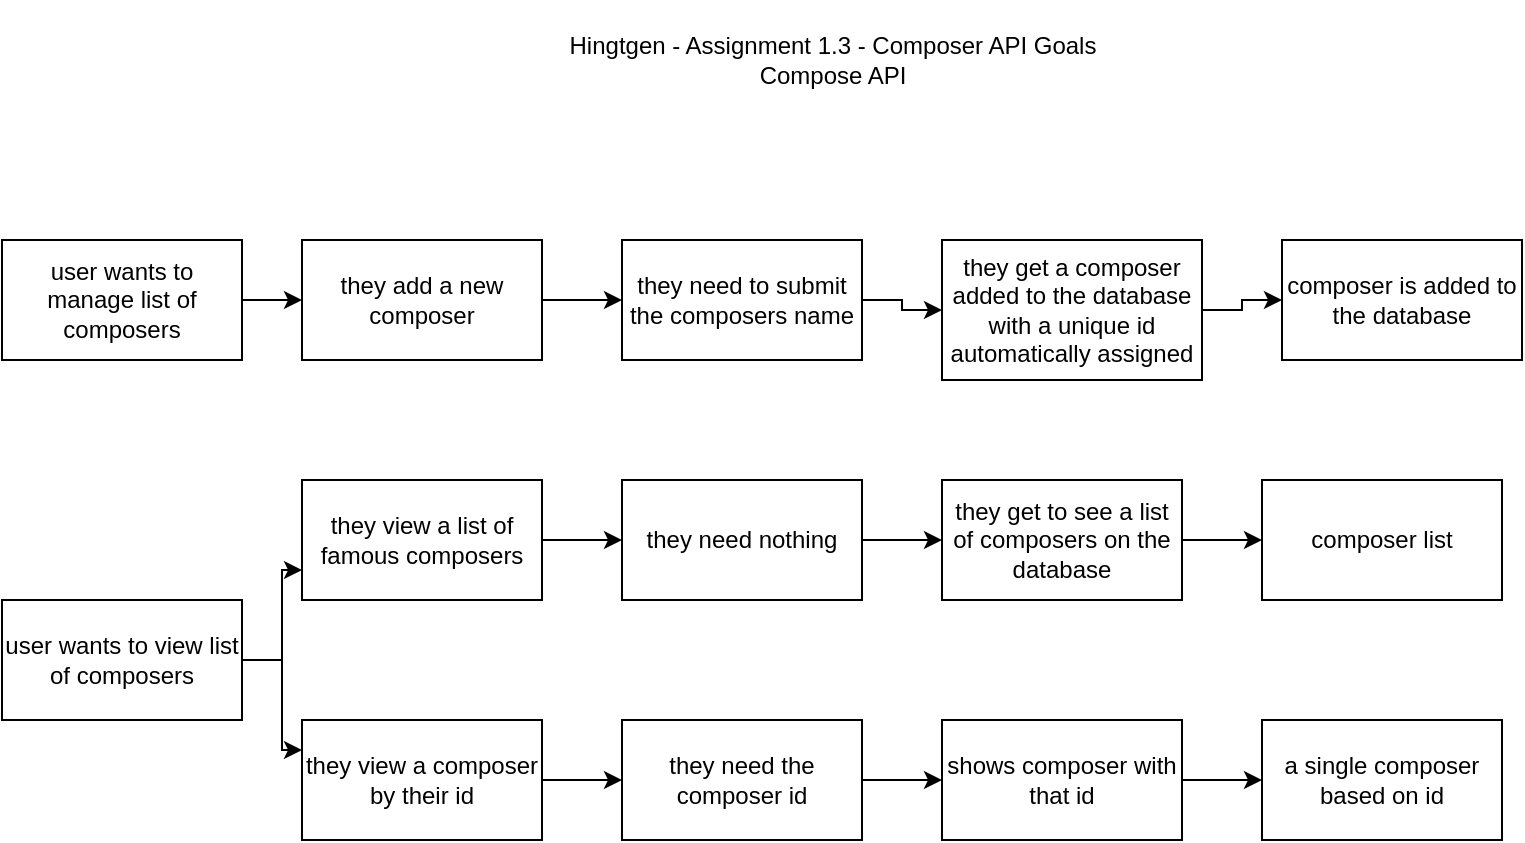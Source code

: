 <mxfile version="21.0.6" type="device"><diagram name="Page-1" id="pUYpKwE9cn90HdvjxTFX"><mxGraphModel dx="2074" dy="2228" grid="1" gridSize="10" guides="1" tooltips="1" connect="1" arrows="1" fold="1" page="1" pageScale="1" pageWidth="850" pageHeight="1100" math="0" shadow="0"><root><mxCell id="0"/><mxCell id="1" parent="0"/><mxCell id="bMNB7a2zf7wAMZQ6PjYL-1" value="Hingtgen - Assignment 1.3 - Composer API Goals&lt;br&gt;Compose API" style="text;html=1;strokeColor=none;fillColor=none;align=center;verticalAlign=middle;whiteSpace=wrap;rounded=0;" vertex="1" parent="1"><mxGeometry x="273" y="-1090" width="305" height="60" as="geometry"/></mxCell><mxCell id="bMNB7a2zf7wAMZQ6PjYL-16" style="edgeStyle=orthogonalEdgeStyle;rounded=0;orthogonalLoop=1;jettySize=auto;html=1;exitX=1;exitY=0.5;exitDx=0;exitDy=0;entryX=0;entryY=0.5;entryDx=0;entryDy=0;" edge="1" parent="1" source="bMNB7a2zf7wAMZQ6PjYL-2" target="bMNB7a2zf7wAMZQ6PjYL-8"><mxGeometry relative="1" as="geometry"/></mxCell><mxCell id="bMNB7a2zf7wAMZQ6PjYL-2" value="they view a list of famous composers" style="rounded=0;whiteSpace=wrap;html=1;" vertex="1" parent="1"><mxGeometry x="160" y="-850" width="120" height="60" as="geometry"/></mxCell><mxCell id="bMNB7a2zf7wAMZQ6PjYL-18" style="edgeStyle=orthogonalEdgeStyle;rounded=0;orthogonalLoop=1;jettySize=auto;html=1;exitX=1;exitY=0.5;exitDx=0;exitDy=0;entryX=0;entryY=0.5;entryDx=0;entryDy=0;" edge="1" parent="1" source="bMNB7a2zf7wAMZQ6PjYL-3" target="bMNB7a2zf7wAMZQ6PjYL-9"><mxGeometry relative="1" as="geometry"/></mxCell><mxCell id="bMNB7a2zf7wAMZQ6PjYL-3" value="they view a composer by their id" style="rounded=0;whiteSpace=wrap;html=1;" vertex="1" parent="1"><mxGeometry x="160" y="-730" width="120" height="60" as="geometry"/></mxCell><mxCell id="bMNB7a2zf7wAMZQ6PjYL-19" style="edgeStyle=orthogonalEdgeStyle;rounded=0;orthogonalLoop=1;jettySize=auto;html=1;exitX=1;exitY=0.5;exitDx=0;exitDy=0;entryX=0;entryY=0.5;entryDx=0;entryDy=0;" edge="1" parent="1" source="bMNB7a2zf7wAMZQ6PjYL-4" target="bMNB7a2zf7wAMZQ6PjYL-7"><mxGeometry relative="1" as="geometry"/></mxCell><mxCell id="bMNB7a2zf7wAMZQ6PjYL-4" value="they add a new composer" style="rounded=0;whiteSpace=wrap;html=1;" vertex="1" parent="1"><mxGeometry x="160" y="-970" width="120" height="60" as="geometry"/></mxCell><mxCell id="bMNB7a2zf7wAMZQ6PjYL-12" style="edgeStyle=orthogonalEdgeStyle;rounded=0;orthogonalLoop=1;jettySize=auto;html=1;exitX=1;exitY=0.5;exitDx=0;exitDy=0;entryX=0;entryY=0.5;entryDx=0;entryDy=0;" edge="1" parent="1" source="bMNB7a2zf7wAMZQ6PjYL-5" target="bMNB7a2zf7wAMZQ6PjYL-4"><mxGeometry relative="1" as="geometry"/></mxCell><mxCell id="bMNB7a2zf7wAMZQ6PjYL-5" value="user wants to manage list of composers" style="rounded=0;whiteSpace=wrap;html=1;" vertex="1" parent="1"><mxGeometry x="10" y="-970" width="120" height="60" as="geometry"/></mxCell><mxCell id="bMNB7a2zf7wAMZQ6PjYL-10" style="edgeStyle=orthogonalEdgeStyle;rounded=0;orthogonalLoop=1;jettySize=auto;html=1;entryX=0;entryY=0.75;entryDx=0;entryDy=0;" edge="1" parent="1" source="bMNB7a2zf7wAMZQ6PjYL-6" target="bMNB7a2zf7wAMZQ6PjYL-2"><mxGeometry relative="1" as="geometry"/></mxCell><mxCell id="bMNB7a2zf7wAMZQ6PjYL-11" style="edgeStyle=orthogonalEdgeStyle;rounded=0;orthogonalLoop=1;jettySize=auto;html=1;exitX=1;exitY=0.5;exitDx=0;exitDy=0;entryX=0;entryY=0.25;entryDx=0;entryDy=0;" edge="1" parent="1" source="bMNB7a2zf7wAMZQ6PjYL-6" target="bMNB7a2zf7wAMZQ6PjYL-3"><mxGeometry relative="1" as="geometry"/></mxCell><mxCell id="bMNB7a2zf7wAMZQ6PjYL-6" value="user wants to view list of composers" style="rounded=0;whiteSpace=wrap;html=1;" vertex="1" parent="1"><mxGeometry x="10" y="-790" width="120" height="60" as="geometry"/></mxCell><mxCell id="bMNB7a2zf7wAMZQ6PjYL-20" style="edgeStyle=orthogonalEdgeStyle;rounded=0;orthogonalLoop=1;jettySize=auto;html=1;entryX=0;entryY=0.5;entryDx=0;entryDy=0;" edge="1" parent="1" source="bMNB7a2zf7wAMZQ6PjYL-7" target="bMNB7a2zf7wAMZQ6PjYL-13"><mxGeometry relative="1" as="geometry"/></mxCell><mxCell id="bMNB7a2zf7wAMZQ6PjYL-7" value="they need to submit the composers name" style="rounded=0;whiteSpace=wrap;html=1;" vertex="1" parent="1"><mxGeometry x="320" y="-970" width="120" height="60" as="geometry"/></mxCell><mxCell id="bMNB7a2zf7wAMZQ6PjYL-17" style="edgeStyle=orthogonalEdgeStyle;rounded=0;orthogonalLoop=1;jettySize=auto;html=1;exitX=1;exitY=0.5;exitDx=0;exitDy=0;entryX=0;entryY=0.5;entryDx=0;entryDy=0;" edge="1" parent="1" source="bMNB7a2zf7wAMZQ6PjYL-8" target="bMNB7a2zf7wAMZQ6PjYL-14"><mxGeometry relative="1" as="geometry"/></mxCell><mxCell id="bMNB7a2zf7wAMZQ6PjYL-8" value="they need nothing" style="rounded=0;whiteSpace=wrap;html=1;" vertex="1" parent="1"><mxGeometry x="320" y="-850" width="120" height="60" as="geometry"/></mxCell><mxCell id="bMNB7a2zf7wAMZQ6PjYL-21" style="edgeStyle=orthogonalEdgeStyle;rounded=0;orthogonalLoop=1;jettySize=auto;html=1;exitX=1;exitY=0.5;exitDx=0;exitDy=0;entryX=0;entryY=0.5;entryDx=0;entryDy=0;" edge="1" parent="1" source="bMNB7a2zf7wAMZQ6PjYL-9" target="bMNB7a2zf7wAMZQ6PjYL-15"><mxGeometry relative="1" as="geometry"/></mxCell><mxCell id="bMNB7a2zf7wAMZQ6PjYL-9" value="they need the composer id" style="rounded=0;whiteSpace=wrap;html=1;" vertex="1" parent="1"><mxGeometry x="320" y="-730" width="120" height="60" as="geometry"/></mxCell><mxCell id="bMNB7a2zf7wAMZQ6PjYL-23" style="edgeStyle=orthogonalEdgeStyle;rounded=0;orthogonalLoop=1;jettySize=auto;html=1;exitX=1;exitY=0.5;exitDx=0;exitDy=0;entryX=0;entryY=0.5;entryDx=0;entryDy=0;" edge="1" parent="1" source="bMNB7a2zf7wAMZQ6PjYL-13" target="bMNB7a2zf7wAMZQ6PjYL-22"><mxGeometry relative="1" as="geometry"/></mxCell><mxCell id="bMNB7a2zf7wAMZQ6PjYL-13" value="they get a composer added to the database with a unique id automatically assigned" style="rounded=0;whiteSpace=wrap;html=1;" vertex="1" parent="1"><mxGeometry x="480" y="-970" width="130" height="70" as="geometry"/></mxCell><mxCell id="bMNB7a2zf7wAMZQ6PjYL-25" style="edgeStyle=orthogonalEdgeStyle;rounded=0;orthogonalLoop=1;jettySize=auto;html=1;exitX=1;exitY=0.5;exitDx=0;exitDy=0;entryX=0;entryY=0.5;entryDx=0;entryDy=0;" edge="1" parent="1" source="bMNB7a2zf7wAMZQ6PjYL-14" target="bMNB7a2zf7wAMZQ6PjYL-24"><mxGeometry relative="1" as="geometry"/></mxCell><mxCell id="bMNB7a2zf7wAMZQ6PjYL-14" value="they get to see a list of composers on the database" style="rounded=0;whiteSpace=wrap;html=1;" vertex="1" parent="1"><mxGeometry x="480" y="-850" width="120" height="60" as="geometry"/></mxCell><mxCell id="bMNB7a2zf7wAMZQ6PjYL-27" style="edgeStyle=orthogonalEdgeStyle;rounded=0;orthogonalLoop=1;jettySize=auto;html=1;exitX=1;exitY=0.5;exitDx=0;exitDy=0;entryX=0;entryY=0.5;entryDx=0;entryDy=0;" edge="1" parent="1" source="bMNB7a2zf7wAMZQ6PjYL-15" target="bMNB7a2zf7wAMZQ6PjYL-26"><mxGeometry relative="1" as="geometry"/></mxCell><mxCell id="bMNB7a2zf7wAMZQ6PjYL-15" value="shows composer with that id" style="rounded=0;whiteSpace=wrap;html=1;" vertex="1" parent="1"><mxGeometry x="480" y="-730" width="120" height="60" as="geometry"/></mxCell><mxCell id="bMNB7a2zf7wAMZQ6PjYL-22" value="composer is added to the database" style="rounded=0;whiteSpace=wrap;html=1;" vertex="1" parent="1"><mxGeometry x="650" y="-970" width="120" height="60" as="geometry"/></mxCell><mxCell id="bMNB7a2zf7wAMZQ6PjYL-24" value="composer list" style="rounded=0;whiteSpace=wrap;html=1;" vertex="1" parent="1"><mxGeometry x="640" y="-850" width="120" height="60" as="geometry"/></mxCell><mxCell id="bMNB7a2zf7wAMZQ6PjYL-26" value="a single composer based on id" style="rounded=0;whiteSpace=wrap;html=1;" vertex="1" parent="1"><mxGeometry x="640" y="-730" width="120" height="60" as="geometry"/></mxCell></root></mxGraphModel></diagram></mxfile>